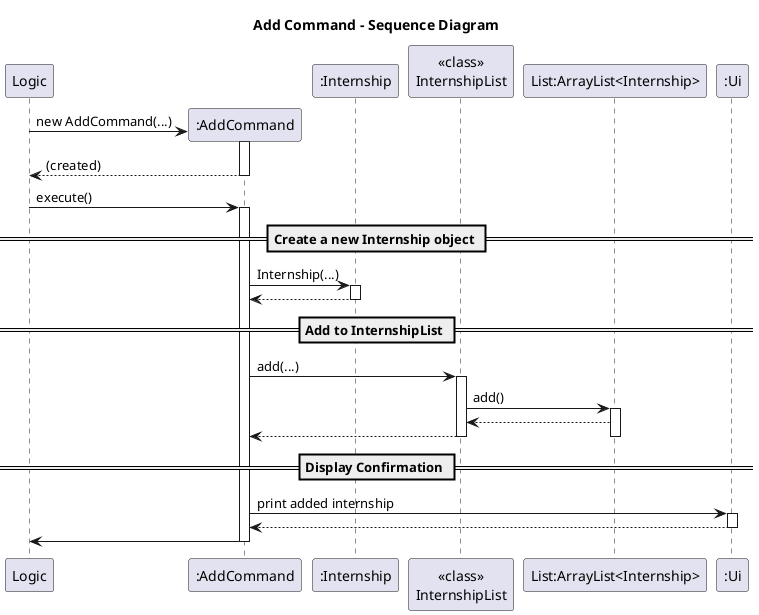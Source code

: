 @startuml
title Add Command - Sequence Diagram
participant Logic
create ":AddCommand" as AC
participant ":Internship" as IN
participant "<<class>>\nInternshipList" as IL
participant "List:ArrayList<Internship>" as LI
participant ":Ui" as Ui

Logic-> AC**: new AddCommand(...)
activate AC
return (created)

Logic-> AC: execute()
activate AC

== Create a new Internship object ==
AC -> IN: Internship(...)
activate IN
IN --> AC
deactivate IN

== Add to InternshipList ==
AC -> IL: add(...)
activate IL
IL -> LI: add()
activate LI
LI --> IL
IL --> AC
deactivate LI
deactivate IL

== Display Confirmation ==
AC -> Ui: print added internship
activate Ui
Ui --> AC
deactivate Ui

AC->Logic
deactivate AC


@enduml